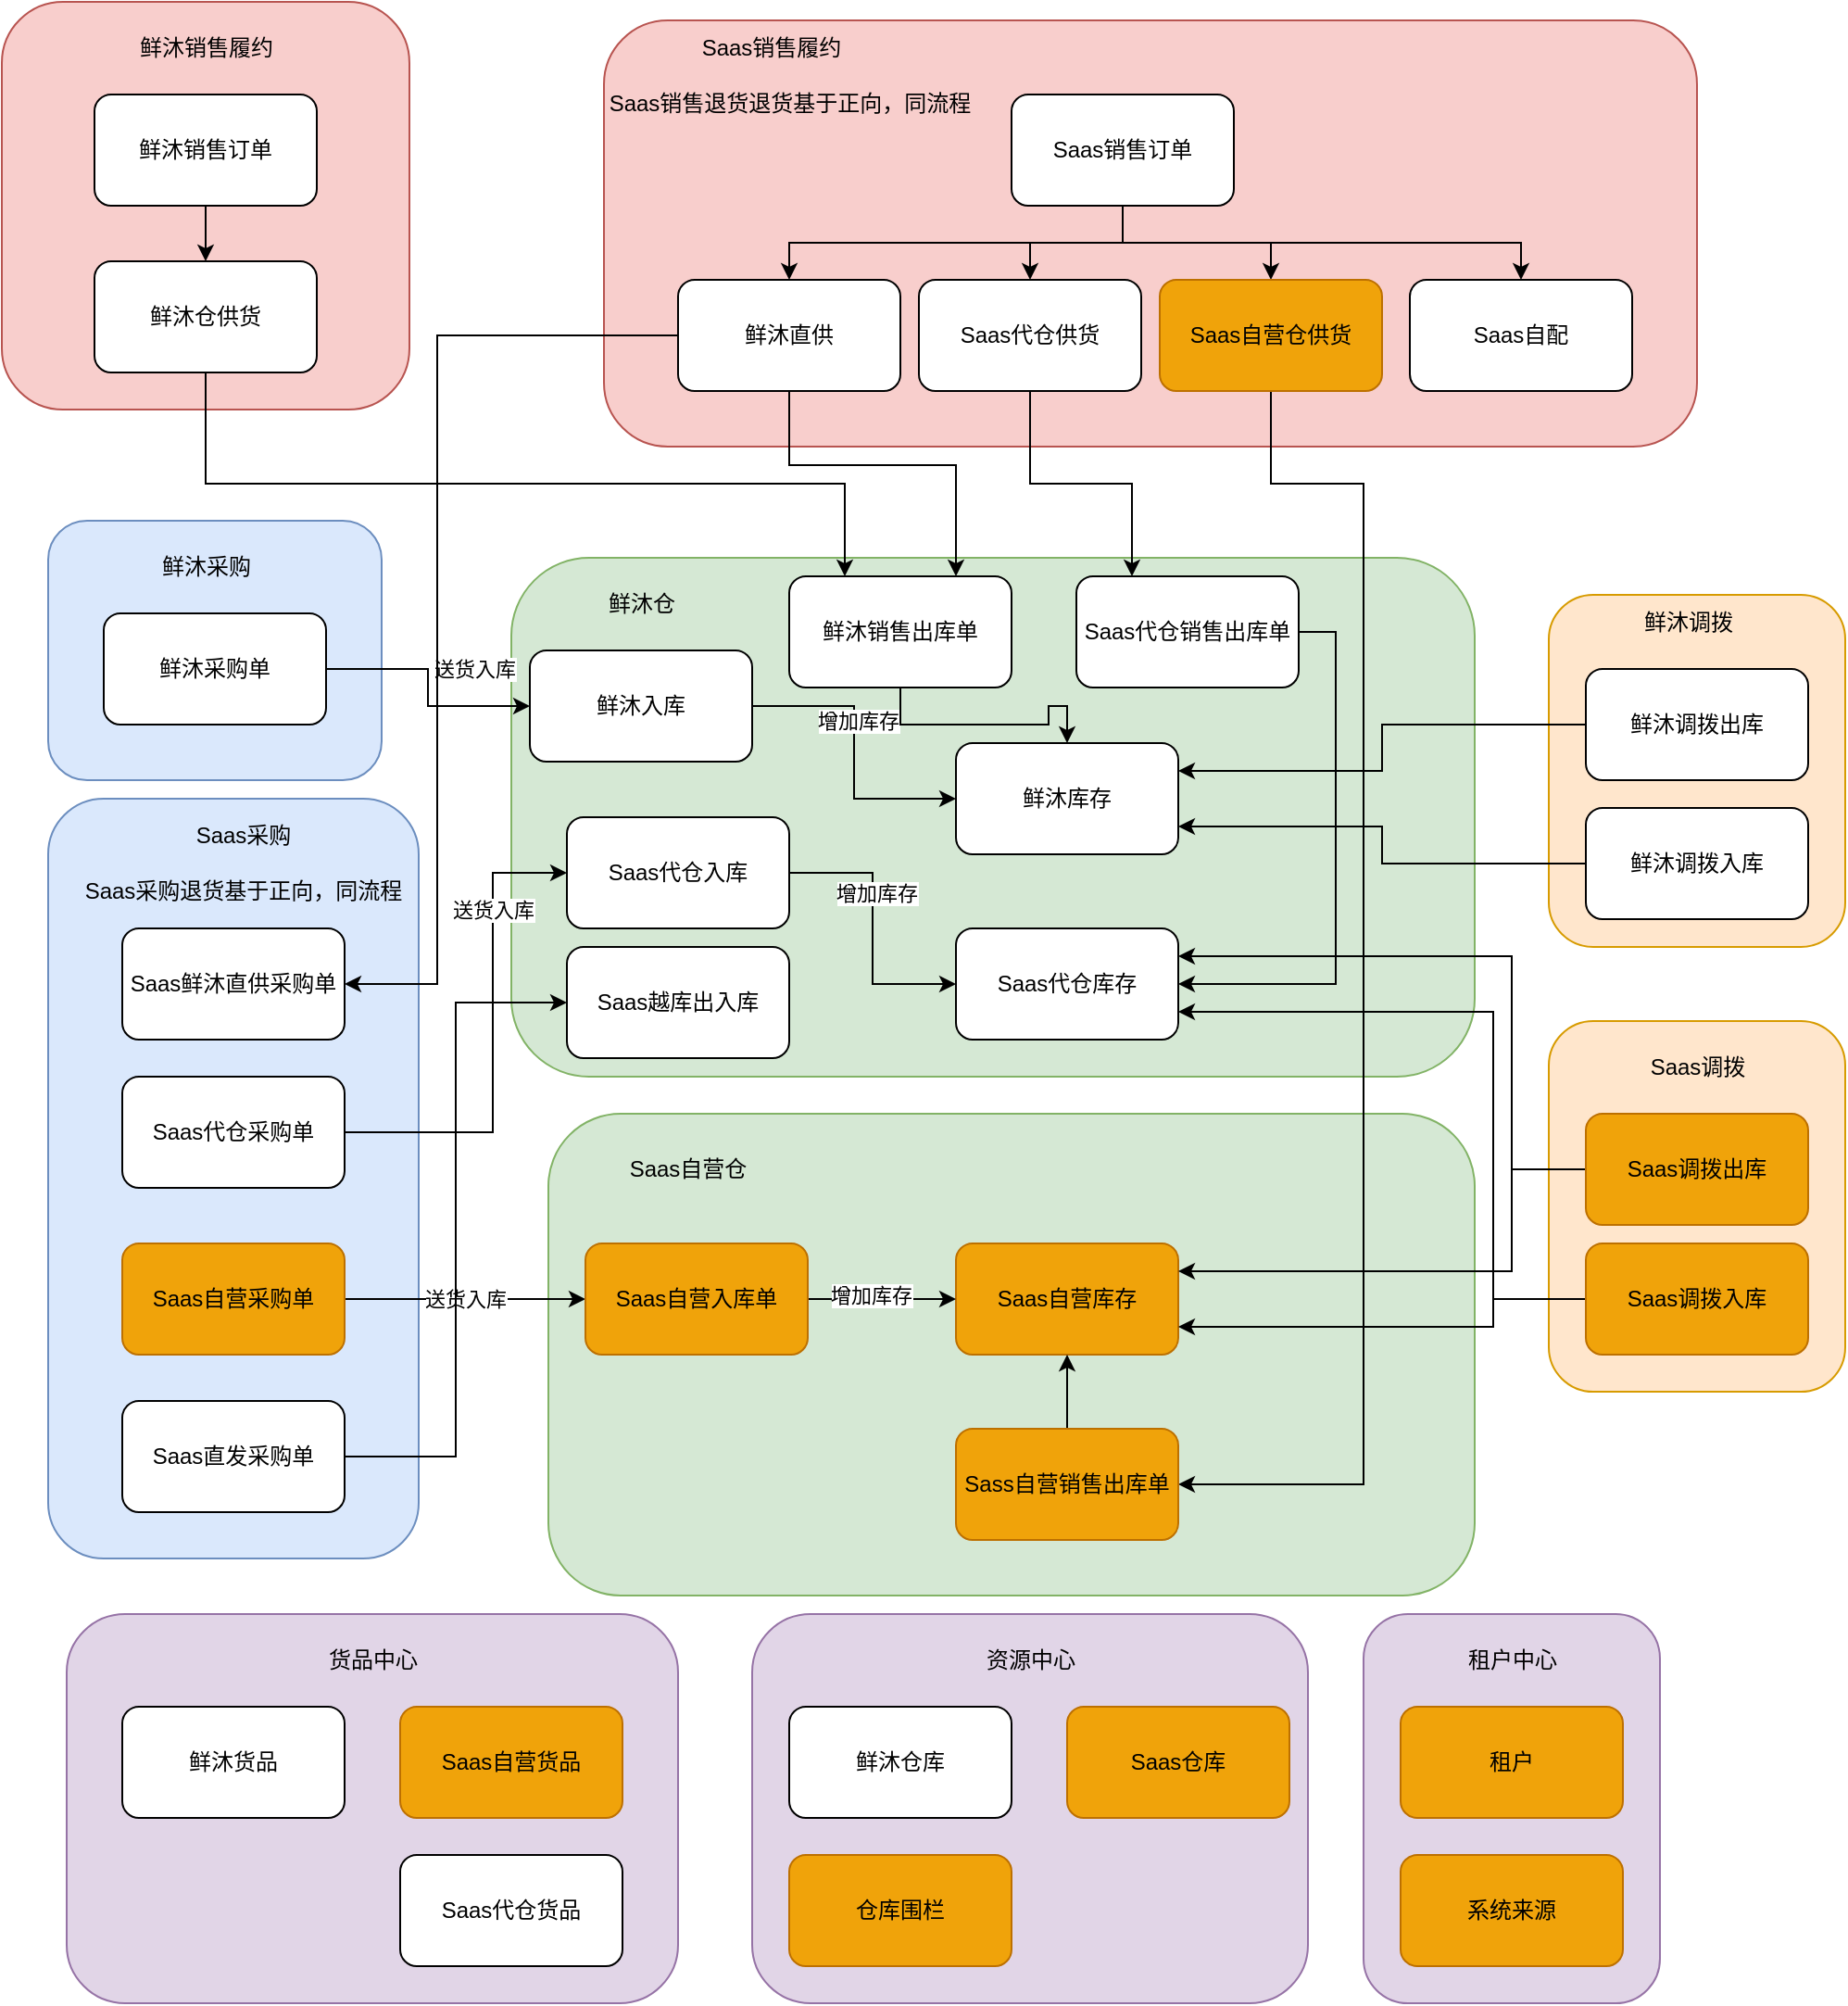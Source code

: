 <mxfile version="21.0.2" type="github">
  <diagram name="第 1 页" id="f-2jJQEc6FKJp3XA3CI6">
    <mxGraphModel dx="2261" dy="1972" grid="1" gridSize="10" guides="1" tooltips="1" connect="1" arrows="1" fold="1" page="1" pageScale="1" pageWidth="827" pageHeight="1169" math="0" shadow="0">
      <root>
        <mxCell id="0" />
        <mxCell id="1" parent="0" />
        <mxCell id="ygLd1LW2gUZxlhopZpIC-87" value="" style="rounded=1;whiteSpace=wrap;html=1;fillStyle=auto;fillColor=#d5e8d4;strokeColor=#82b366;" vertex="1" parent="1">
          <mxGeometry x="120" y="400" width="500" height="260" as="geometry" />
        </mxCell>
        <mxCell id="ygLd1LW2gUZxlhopZpIC-70" value="" style="rounded=1;whiteSpace=wrap;html=1;fillColor=#f8cecc;strokeColor=#b85450;" vertex="1" parent="1">
          <mxGeometry x="150" y="-190" width="590" height="230" as="geometry" />
        </mxCell>
        <mxCell id="ygLd1LW2gUZxlhopZpIC-68" value="" style="rounded=1;whiteSpace=wrap;html=1;fillColor=#f8cecc;strokeColor=#b85450;" vertex="1" parent="1">
          <mxGeometry x="-175" y="-200" width="220" height="220" as="geometry" />
        </mxCell>
        <mxCell id="ygLd1LW2gUZxlhopZpIC-60" value="" style="rounded=1;whiteSpace=wrap;html=1;fillColor=#ffe6cc;strokeColor=#d79b00;" vertex="1" parent="1">
          <mxGeometry x="660" y="350" width="160" height="200" as="geometry" />
        </mxCell>
        <mxCell id="ygLd1LW2gUZxlhopZpIC-58" value="" style="rounded=1;whiteSpace=wrap;html=1;fillColor=#ffe6cc;strokeColor=#d79b00;" vertex="1" parent="1">
          <mxGeometry x="660" y="120" width="160" height="190" as="geometry" />
        </mxCell>
        <mxCell id="ygLd1LW2gUZxlhopZpIC-39" value="" style="rounded=1;whiteSpace=wrap;html=1;fillColor=#e1d5e7;strokeColor=#9673a6;" vertex="1" parent="1">
          <mxGeometry x="230" y="670" width="300" height="210" as="geometry" />
        </mxCell>
        <mxCell id="ygLd1LW2gUZxlhopZpIC-28" value="" style="rounded=1;whiteSpace=wrap;html=1;fillColor=#e1d5e7;strokeColor=#9673a6;" vertex="1" parent="1">
          <mxGeometry x="-140" y="670" width="330" height="210" as="geometry" />
        </mxCell>
        <mxCell id="ygLd1LW2gUZxlhopZpIC-14" value="" style="rounded=1;whiteSpace=wrap;html=1;fillColor=#dae8fc;strokeColor=#6c8ebf;" vertex="1" parent="1">
          <mxGeometry x="-150" y="230" width="200" height="410" as="geometry" />
        </mxCell>
        <mxCell id="ygLd1LW2gUZxlhopZpIC-11" value="" style="rounded=1;whiteSpace=wrap;html=1;fillColor=#dae8fc;strokeColor=#6c8ebf;" vertex="1" parent="1">
          <mxGeometry x="-150" y="80" width="180" height="140" as="geometry" />
        </mxCell>
        <mxCell id="ygLd1LW2gUZxlhopZpIC-4" value="" style="rounded=1;whiteSpace=wrap;html=1;fillStyle=auto;fillColor=#d5e8d4;strokeColor=#82b366;" vertex="1" parent="1">
          <mxGeometry x="100" y="100" width="520" height="280" as="geometry" />
        </mxCell>
        <mxCell id="ygLd1LW2gUZxlhopZpIC-1" value="鲜沐库存" style="rounded=1;whiteSpace=wrap;html=1;" vertex="1" parent="1">
          <mxGeometry x="340" y="200" width="120" height="60" as="geometry" />
        </mxCell>
        <mxCell id="ygLd1LW2gUZxlhopZpIC-2" value="Saas代仓库存" style="rounded=1;whiteSpace=wrap;html=1;" vertex="1" parent="1">
          <mxGeometry x="340" y="300" width="120" height="60" as="geometry" />
        </mxCell>
        <mxCell id="ygLd1LW2gUZxlhopZpIC-3" value="Saas自营库存" style="rounded=1;whiteSpace=wrap;html=1;fillColor=#f0a30a;fontColor=#000000;strokeColor=#BD7000;" vertex="1" parent="1">
          <mxGeometry x="340" y="470" width="120" height="60" as="geometry" />
        </mxCell>
        <mxCell id="ygLd1LW2gUZxlhopZpIC-5" value="鲜沐仓" style="text;html=1;align=center;verticalAlign=middle;resizable=0;points=[];autosize=1;strokeColor=none;fillColor=none;" vertex="1" parent="1">
          <mxGeometry x="140" y="110" width="60" height="30" as="geometry" />
        </mxCell>
        <mxCell id="ygLd1LW2gUZxlhopZpIC-7" value="Saas自营仓" style="text;html=1;align=center;verticalAlign=middle;resizable=0;points=[];autosize=1;strokeColor=none;fillColor=none;" vertex="1" parent="1">
          <mxGeometry x="150" y="415" width="90" height="30" as="geometry" />
        </mxCell>
        <mxCell id="ygLd1LW2gUZxlhopZpIC-16" style="edgeStyle=orthogonalEdgeStyle;rounded=0;orthogonalLoop=1;jettySize=auto;html=1;exitX=1;exitY=0.5;exitDx=0;exitDy=0;" edge="1" parent="1" source="ygLd1LW2gUZxlhopZpIC-8" target="ygLd1LW2gUZxlhopZpIC-17">
          <mxGeometry relative="1" as="geometry">
            <mxPoint x="140" y="230" as="targetPoint" />
          </mxGeometry>
        </mxCell>
        <mxCell id="ygLd1LW2gUZxlhopZpIC-30" value="送货入库" style="edgeLabel;html=1;align=center;verticalAlign=middle;resizable=0;points=[];" vertex="1" connectable="0" parent="ygLd1LW2gUZxlhopZpIC-16">
          <mxGeometry x="0.169" y="4" relative="1" as="geometry">
            <mxPoint x="24" y="-16" as="offset" />
          </mxGeometry>
        </mxCell>
        <mxCell id="ygLd1LW2gUZxlhopZpIC-8" value="鲜沐采购单" style="rounded=1;whiteSpace=wrap;html=1;" vertex="1" parent="1">
          <mxGeometry x="-120" y="130" width="120" height="60" as="geometry" />
        </mxCell>
        <mxCell id="ygLd1LW2gUZxlhopZpIC-19" style="edgeStyle=orthogonalEdgeStyle;rounded=0;orthogonalLoop=1;jettySize=auto;html=1;exitX=1;exitY=0.5;exitDx=0;exitDy=0;entryX=0;entryY=0.5;entryDx=0;entryDy=0;" edge="1" parent="1" source="ygLd1LW2gUZxlhopZpIC-9" target="ygLd1LW2gUZxlhopZpIC-18">
          <mxGeometry relative="1" as="geometry">
            <Array as="points">
              <mxPoint x="90" y="410" />
              <mxPoint x="90" y="270" />
            </Array>
          </mxGeometry>
        </mxCell>
        <mxCell id="ygLd1LW2gUZxlhopZpIC-31" value="送货入库" style="edgeLabel;html=1;align=center;verticalAlign=middle;resizable=0;points=[];" vertex="1" connectable="0" parent="ygLd1LW2gUZxlhopZpIC-19">
          <mxGeometry x="0.514" y="3" relative="1" as="geometry">
            <mxPoint x="3" y="-3" as="offset" />
          </mxGeometry>
        </mxCell>
        <mxCell id="ygLd1LW2gUZxlhopZpIC-9" value="Saas代仓采购单" style="rounded=1;whiteSpace=wrap;html=1;" vertex="1" parent="1">
          <mxGeometry x="-110" y="380" width="120" height="60" as="geometry" />
        </mxCell>
        <mxCell id="ygLd1LW2gUZxlhopZpIC-23" value="送货入库" style="edgeStyle=orthogonalEdgeStyle;rounded=0;orthogonalLoop=1;jettySize=auto;html=1;exitX=1;exitY=0.5;exitDx=0;exitDy=0;" edge="1" parent="1" source="ygLd1LW2gUZxlhopZpIC-10" target="ygLd1LW2gUZxlhopZpIC-22">
          <mxGeometry relative="1" as="geometry" />
        </mxCell>
        <mxCell id="ygLd1LW2gUZxlhopZpIC-10" value="Saas自营采购单" style="rounded=1;whiteSpace=wrap;html=1;fillColor=#f0a30a;fontColor=#000000;strokeColor=#BD7000;" vertex="1" parent="1">
          <mxGeometry x="-110" y="470" width="120" height="60" as="geometry" />
        </mxCell>
        <mxCell id="ygLd1LW2gUZxlhopZpIC-12" value="鲜沐采购" style="text;html=1;align=center;verticalAlign=middle;resizable=0;points=[];autosize=1;strokeColor=none;fillColor=none;" vertex="1" parent="1">
          <mxGeometry x="-100" y="90" width="70" height="30" as="geometry" />
        </mxCell>
        <mxCell id="ygLd1LW2gUZxlhopZpIC-15" value="Saas采购" style="text;html=1;align=center;verticalAlign=middle;resizable=0;points=[];autosize=1;strokeColor=none;fillColor=none;" vertex="1" parent="1">
          <mxGeometry x="-80" y="235" width="70" height="30" as="geometry" />
        </mxCell>
        <mxCell id="ygLd1LW2gUZxlhopZpIC-21" style="edgeStyle=orthogonalEdgeStyle;rounded=0;orthogonalLoop=1;jettySize=auto;html=1;exitX=1;exitY=0.5;exitDx=0;exitDy=0;" edge="1" parent="1" source="ygLd1LW2gUZxlhopZpIC-17" target="ygLd1LW2gUZxlhopZpIC-1">
          <mxGeometry relative="1" as="geometry" />
        </mxCell>
        <mxCell id="ygLd1LW2gUZxlhopZpIC-32" value="增加库存" style="edgeLabel;html=1;align=center;verticalAlign=middle;resizable=0;points=[];" vertex="1" connectable="0" parent="ygLd1LW2gUZxlhopZpIC-21">
          <mxGeometry x="-0.215" y="2" relative="1" as="geometry">
            <mxPoint as="offset" />
          </mxGeometry>
        </mxCell>
        <mxCell id="ygLd1LW2gUZxlhopZpIC-17" value="鲜沐入库" style="rounded=1;whiteSpace=wrap;html=1;" vertex="1" parent="1">
          <mxGeometry x="110" y="150" width="120" height="60" as="geometry" />
        </mxCell>
        <mxCell id="ygLd1LW2gUZxlhopZpIC-20" style="edgeStyle=orthogonalEdgeStyle;rounded=0;orthogonalLoop=1;jettySize=auto;html=1;exitX=1;exitY=0.5;exitDx=0;exitDy=0;entryX=0;entryY=0.5;entryDx=0;entryDy=0;" edge="1" parent="1" source="ygLd1LW2gUZxlhopZpIC-18" target="ygLd1LW2gUZxlhopZpIC-2">
          <mxGeometry relative="1" as="geometry" />
        </mxCell>
        <mxCell id="ygLd1LW2gUZxlhopZpIC-33" value="增加库存" style="edgeLabel;html=1;align=center;verticalAlign=middle;resizable=0;points=[];" vertex="1" connectable="0" parent="ygLd1LW2gUZxlhopZpIC-20">
          <mxGeometry x="-0.262" y="2" relative="1" as="geometry">
            <mxPoint as="offset" />
          </mxGeometry>
        </mxCell>
        <mxCell id="ygLd1LW2gUZxlhopZpIC-18" value="Saas代仓入库" style="rounded=1;whiteSpace=wrap;html=1;" vertex="1" parent="1">
          <mxGeometry x="130" y="240" width="120" height="60" as="geometry" />
        </mxCell>
        <mxCell id="ygLd1LW2gUZxlhopZpIC-25" style="edgeStyle=orthogonalEdgeStyle;rounded=0;orthogonalLoop=1;jettySize=auto;html=1;exitX=1;exitY=0.5;exitDx=0;exitDy=0;" edge="1" parent="1" source="ygLd1LW2gUZxlhopZpIC-22" target="ygLd1LW2gUZxlhopZpIC-3">
          <mxGeometry relative="1" as="geometry" />
        </mxCell>
        <mxCell id="ygLd1LW2gUZxlhopZpIC-34" value="增加库存" style="edgeLabel;html=1;align=center;verticalAlign=middle;resizable=0;points=[];" vertex="1" connectable="0" parent="ygLd1LW2gUZxlhopZpIC-25">
          <mxGeometry x="-0.154" y="2" relative="1" as="geometry">
            <mxPoint as="offset" />
          </mxGeometry>
        </mxCell>
        <mxCell id="ygLd1LW2gUZxlhopZpIC-22" value="Saas自营入库单" style="rounded=1;whiteSpace=wrap;html=1;fillColor=#f0a30a;fontColor=#000000;strokeColor=#BD7000;" vertex="1" parent="1">
          <mxGeometry x="140" y="470" width="120" height="60" as="geometry" />
        </mxCell>
        <mxCell id="ygLd1LW2gUZxlhopZpIC-26" value="鲜沐货品" style="rounded=1;whiteSpace=wrap;html=1;" vertex="1" parent="1">
          <mxGeometry x="-110" y="720" width="120" height="60" as="geometry" />
        </mxCell>
        <mxCell id="ygLd1LW2gUZxlhopZpIC-27" value="Saas自营货品" style="rounded=1;whiteSpace=wrap;html=1;fillColor=#f0a30a;fontColor=#000000;strokeColor=#BD7000;" vertex="1" parent="1">
          <mxGeometry x="40" y="720" width="120" height="60" as="geometry" />
        </mxCell>
        <mxCell id="ygLd1LW2gUZxlhopZpIC-29" value="货品中心" style="text;html=1;align=center;verticalAlign=middle;resizable=0;points=[];autosize=1;strokeColor=none;fillColor=none;" vertex="1" parent="1">
          <mxGeometry x="-10" y="680" width="70" height="30" as="geometry" />
        </mxCell>
        <mxCell id="ygLd1LW2gUZxlhopZpIC-37" value="鲜沐仓库" style="rounded=1;whiteSpace=wrap;html=1;" vertex="1" parent="1">
          <mxGeometry x="250" y="720" width="120" height="60" as="geometry" />
        </mxCell>
        <mxCell id="ygLd1LW2gUZxlhopZpIC-38" value="Saas仓库" style="rounded=1;whiteSpace=wrap;html=1;fillColor=#f0a30a;fontColor=#000000;strokeColor=#BD7000;" vertex="1" parent="1">
          <mxGeometry x="400" y="720" width="120" height="60" as="geometry" />
        </mxCell>
        <mxCell id="ygLd1LW2gUZxlhopZpIC-40" value="资源中心" style="text;html=1;align=center;verticalAlign=middle;resizable=0;points=[];autosize=1;strokeColor=none;fillColor=none;" vertex="1" parent="1">
          <mxGeometry x="345" y="680" width="70" height="30" as="geometry" />
        </mxCell>
        <mxCell id="ygLd1LW2gUZxlhopZpIC-41" value="仓库围栏" style="rounded=1;whiteSpace=wrap;html=1;fillColor=#f0a30a;fontColor=#000000;strokeColor=#BD7000;" vertex="1" parent="1">
          <mxGeometry x="250" y="800" width="120" height="60" as="geometry" />
        </mxCell>
        <mxCell id="ygLd1LW2gUZxlhopZpIC-47" style="edgeStyle=orthogonalEdgeStyle;rounded=0;orthogonalLoop=1;jettySize=auto;html=1;exitX=0;exitY=0.5;exitDx=0;exitDy=0;entryX=1;entryY=0.25;entryDx=0;entryDy=0;" edge="1" parent="1" source="ygLd1LW2gUZxlhopZpIC-43" target="ygLd1LW2gUZxlhopZpIC-2">
          <mxGeometry relative="1" as="geometry">
            <Array as="points">
              <mxPoint x="640" y="430" />
              <mxPoint x="640" y="315" />
            </Array>
          </mxGeometry>
        </mxCell>
        <mxCell id="ygLd1LW2gUZxlhopZpIC-49" style="edgeStyle=orthogonalEdgeStyle;rounded=0;orthogonalLoop=1;jettySize=auto;html=1;exitX=0;exitY=0.5;exitDx=0;exitDy=0;entryX=1;entryY=0.25;entryDx=0;entryDy=0;" edge="1" parent="1" source="ygLd1LW2gUZxlhopZpIC-43" target="ygLd1LW2gUZxlhopZpIC-3">
          <mxGeometry relative="1" as="geometry">
            <Array as="points">
              <mxPoint x="640" y="430" />
              <mxPoint x="640" y="485" />
            </Array>
          </mxGeometry>
        </mxCell>
        <mxCell id="ygLd1LW2gUZxlhopZpIC-43" value="Saas调拨出库" style="rounded=1;whiteSpace=wrap;html=1;fillColor=#f0a30a;fontColor=#000000;strokeColor=#BD7000;" vertex="1" parent="1">
          <mxGeometry x="680" y="400" width="120" height="60" as="geometry" />
        </mxCell>
        <mxCell id="ygLd1LW2gUZxlhopZpIC-48" style="edgeStyle=orthogonalEdgeStyle;rounded=0;orthogonalLoop=1;jettySize=auto;html=1;exitX=0;exitY=0.5;exitDx=0;exitDy=0;entryX=1;entryY=0.75;entryDx=0;entryDy=0;" edge="1" parent="1" source="ygLd1LW2gUZxlhopZpIC-44" target="ygLd1LW2gUZxlhopZpIC-3">
          <mxGeometry relative="1" as="geometry">
            <Array as="points">
              <mxPoint x="630" y="500" />
              <mxPoint x="630" y="515" />
            </Array>
          </mxGeometry>
        </mxCell>
        <mxCell id="ygLd1LW2gUZxlhopZpIC-50" style="edgeStyle=orthogonalEdgeStyle;rounded=0;orthogonalLoop=1;jettySize=auto;html=1;exitX=0;exitY=0.5;exitDx=0;exitDy=0;entryX=1;entryY=0.75;entryDx=0;entryDy=0;" edge="1" parent="1" source="ygLd1LW2gUZxlhopZpIC-44" target="ygLd1LW2gUZxlhopZpIC-2">
          <mxGeometry relative="1" as="geometry">
            <Array as="points">
              <mxPoint x="630" y="500" />
              <mxPoint x="630" y="345" />
            </Array>
          </mxGeometry>
        </mxCell>
        <mxCell id="ygLd1LW2gUZxlhopZpIC-44" value="Saas调拨入库" style="rounded=1;whiteSpace=wrap;html=1;fillColor=#f0a30a;fontColor=#000000;strokeColor=#BD7000;" vertex="1" parent="1">
          <mxGeometry x="680" y="470" width="120" height="60" as="geometry" />
        </mxCell>
        <mxCell id="ygLd1LW2gUZxlhopZpIC-56" style="edgeStyle=orthogonalEdgeStyle;rounded=0;orthogonalLoop=1;jettySize=auto;html=1;exitX=0;exitY=0.5;exitDx=0;exitDy=0;entryX=1;entryY=0.25;entryDx=0;entryDy=0;" edge="1" parent="1" source="ygLd1LW2gUZxlhopZpIC-52" target="ygLd1LW2gUZxlhopZpIC-1">
          <mxGeometry relative="1" as="geometry" />
        </mxCell>
        <mxCell id="ygLd1LW2gUZxlhopZpIC-52" value="鲜沐调拨出库" style="rounded=1;whiteSpace=wrap;html=1;" vertex="1" parent="1">
          <mxGeometry x="680" y="160" width="120" height="60" as="geometry" />
        </mxCell>
        <mxCell id="ygLd1LW2gUZxlhopZpIC-57" style="edgeStyle=orthogonalEdgeStyle;rounded=0;orthogonalLoop=1;jettySize=auto;html=1;exitX=0;exitY=0.5;exitDx=0;exitDy=0;entryX=1;entryY=0.75;entryDx=0;entryDy=0;" edge="1" parent="1" source="ygLd1LW2gUZxlhopZpIC-53" target="ygLd1LW2gUZxlhopZpIC-1">
          <mxGeometry relative="1" as="geometry" />
        </mxCell>
        <mxCell id="ygLd1LW2gUZxlhopZpIC-53" value="鲜沐调拨入库" style="rounded=1;whiteSpace=wrap;html=1;" vertex="1" parent="1">
          <mxGeometry x="680" y="235" width="120" height="60" as="geometry" />
        </mxCell>
        <mxCell id="ygLd1LW2gUZxlhopZpIC-59" value="鲜沐调拨" style="text;html=1;align=center;verticalAlign=middle;resizable=0;points=[];autosize=1;strokeColor=none;fillColor=none;" vertex="1" parent="1">
          <mxGeometry x="700" y="120" width="70" height="30" as="geometry" />
        </mxCell>
        <mxCell id="ygLd1LW2gUZxlhopZpIC-61" value="Saas调拨" style="text;html=1;align=center;verticalAlign=middle;resizable=0;points=[];autosize=1;strokeColor=none;fillColor=none;" vertex="1" parent="1">
          <mxGeometry x="705" y="360" width="70" height="30" as="geometry" />
        </mxCell>
        <mxCell id="ygLd1LW2gUZxlhopZpIC-72" style="edgeStyle=orthogonalEdgeStyle;rounded=0;orthogonalLoop=1;jettySize=auto;html=1;exitX=0.5;exitY=1;exitDx=0;exitDy=0;entryX=0.5;entryY=0;entryDx=0;entryDy=0;" edge="1" parent="1" source="ygLd1LW2gUZxlhopZpIC-62" target="ygLd1LW2gUZxlhopZpIC-66">
          <mxGeometry relative="1" as="geometry" />
        </mxCell>
        <mxCell id="ygLd1LW2gUZxlhopZpIC-62" value="鲜沐销售订单" style="rounded=1;whiteSpace=wrap;html=1;" vertex="1" parent="1">
          <mxGeometry x="-125" y="-150" width="120" height="60" as="geometry" />
        </mxCell>
        <mxCell id="ygLd1LW2gUZxlhopZpIC-73" style="edgeStyle=orthogonalEdgeStyle;rounded=0;orthogonalLoop=1;jettySize=auto;html=1;exitX=0.5;exitY=1;exitDx=0;exitDy=0;" edge="1" parent="1" source="ygLd1LW2gUZxlhopZpIC-64" target="ygLd1LW2gUZxlhopZpIC-65">
          <mxGeometry relative="1" as="geometry" />
        </mxCell>
        <mxCell id="ygLd1LW2gUZxlhopZpIC-74" style="edgeStyle=orthogonalEdgeStyle;rounded=0;orthogonalLoop=1;jettySize=auto;html=1;exitX=0.5;exitY=1;exitDx=0;exitDy=0;" edge="1" parent="1" source="ygLd1LW2gUZxlhopZpIC-64" target="ygLd1LW2gUZxlhopZpIC-67">
          <mxGeometry relative="1" as="geometry" />
        </mxCell>
        <mxCell id="ygLd1LW2gUZxlhopZpIC-93" style="edgeStyle=orthogonalEdgeStyle;rounded=0;orthogonalLoop=1;jettySize=auto;html=1;exitX=0.5;exitY=1;exitDx=0;exitDy=0;" edge="1" parent="1" source="ygLd1LW2gUZxlhopZpIC-64" target="ygLd1LW2gUZxlhopZpIC-92">
          <mxGeometry relative="1" as="geometry" />
        </mxCell>
        <mxCell id="ygLd1LW2gUZxlhopZpIC-95" style="edgeStyle=orthogonalEdgeStyle;rounded=0;orthogonalLoop=1;jettySize=auto;html=1;exitX=0.5;exitY=1;exitDx=0;exitDy=0;" edge="1" parent="1" source="ygLd1LW2gUZxlhopZpIC-64" target="ygLd1LW2gUZxlhopZpIC-94">
          <mxGeometry relative="1" as="geometry" />
        </mxCell>
        <mxCell id="ygLd1LW2gUZxlhopZpIC-64" value="Saas销售订单" style="rounded=1;whiteSpace=wrap;html=1;" vertex="1" parent="1">
          <mxGeometry x="370" y="-150" width="120" height="60" as="geometry" />
        </mxCell>
        <mxCell id="ygLd1LW2gUZxlhopZpIC-85" style="edgeStyle=orthogonalEdgeStyle;rounded=0;orthogonalLoop=1;jettySize=auto;html=1;exitX=0.5;exitY=1;exitDx=0;exitDy=0;entryX=0.25;entryY=0;entryDx=0;entryDy=0;" edge="1" parent="1" source="ygLd1LW2gUZxlhopZpIC-65" target="ygLd1LW2gUZxlhopZpIC-80">
          <mxGeometry relative="1" as="geometry" />
        </mxCell>
        <mxCell id="ygLd1LW2gUZxlhopZpIC-65" value="Saas代仓供货" style="rounded=1;whiteSpace=wrap;html=1;" vertex="1" parent="1">
          <mxGeometry x="320" y="-50" width="120" height="60" as="geometry" />
        </mxCell>
        <mxCell id="ygLd1LW2gUZxlhopZpIC-84" style="edgeStyle=orthogonalEdgeStyle;rounded=0;orthogonalLoop=1;jettySize=auto;html=1;exitX=0.5;exitY=1;exitDx=0;exitDy=0;entryX=0.25;entryY=0;entryDx=0;entryDy=0;" edge="1" parent="1" source="ygLd1LW2gUZxlhopZpIC-66" target="ygLd1LW2gUZxlhopZpIC-81">
          <mxGeometry relative="1" as="geometry">
            <Array as="points">
              <mxPoint x="-65" y="60" />
              <mxPoint x="280" y="60" />
            </Array>
          </mxGeometry>
        </mxCell>
        <mxCell id="ygLd1LW2gUZxlhopZpIC-66" value="鲜沐仓供货" style="rounded=1;whiteSpace=wrap;html=1;" vertex="1" parent="1">
          <mxGeometry x="-125" y="-60" width="120" height="60" as="geometry" />
        </mxCell>
        <mxCell id="ygLd1LW2gUZxlhopZpIC-86" style="edgeStyle=orthogonalEdgeStyle;rounded=0;orthogonalLoop=1;jettySize=auto;html=1;exitX=0.5;exitY=1;exitDx=0;exitDy=0;entryX=1;entryY=0.5;entryDx=0;entryDy=0;" edge="1" parent="1" source="ygLd1LW2gUZxlhopZpIC-67" target="ygLd1LW2gUZxlhopZpIC-78">
          <mxGeometry relative="1" as="geometry">
            <Array as="points">
              <mxPoint x="510" y="60" />
              <mxPoint x="560" y="60" />
              <mxPoint x="560" y="600" />
            </Array>
          </mxGeometry>
        </mxCell>
        <mxCell id="ygLd1LW2gUZxlhopZpIC-67" value="Saas自营仓供货" style="rounded=1;whiteSpace=wrap;html=1;fillColor=#f0a30a;fontColor=#000000;strokeColor=#BD7000;" vertex="1" parent="1">
          <mxGeometry x="450" y="-50" width="120" height="60" as="geometry" />
        </mxCell>
        <mxCell id="ygLd1LW2gUZxlhopZpIC-69" value="鲜沐销售履约" style="text;html=1;align=center;verticalAlign=middle;resizable=0;points=[];autosize=1;strokeColor=none;fillColor=none;" vertex="1" parent="1">
          <mxGeometry x="-115" y="-190" width="100" height="30" as="geometry" />
        </mxCell>
        <mxCell id="ygLd1LW2gUZxlhopZpIC-71" value="Saas销售履约" style="text;html=1;align=center;verticalAlign=middle;resizable=0;points=[];autosize=1;strokeColor=none;fillColor=none;" vertex="1" parent="1">
          <mxGeometry x="190" y="-190" width="100" height="30" as="geometry" />
        </mxCell>
        <mxCell id="ygLd1LW2gUZxlhopZpIC-79" style="edgeStyle=orthogonalEdgeStyle;rounded=0;orthogonalLoop=1;jettySize=auto;html=1;exitX=0.5;exitY=0;exitDx=0;exitDy=0;entryX=0.5;entryY=1;entryDx=0;entryDy=0;" edge="1" parent="1" source="ygLd1LW2gUZxlhopZpIC-78" target="ygLd1LW2gUZxlhopZpIC-3">
          <mxGeometry relative="1" as="geometry" />
        </mxCell>
        <mxCell id="ygLd1LW2gUZxlhopZpIC-78" value="Sass自营销售出库单" style="rounded=1;whiteSpace=wrap;html=1;fillColor=#f0a30a;fontColor=#000000;strokeColor=#BD7000;" vertex="1" parent="1">
          <mxGeometry x="340" y="570" width="120" height="60" as="geometry" />
        </mxCell>
        <mxCell id="ygLd1LW2gUZxlhopZpIC-82" style="edgeStyle=orthogonalEdgeStyle;rounded=0;orthogonalLoop=1;jettySize=auto;html=1;exitX=1;exitY=0.5;exitDx=0;exitDy=0;entryX=1;entryY=0.5;entryDx=0;entryDy=0;" edge="1" parent="1" source="ygLd1LW2gUZxlhopZpIC-80" target="ygLd1LW2gUZxlhopZpIC-2">
          <mxGeometry relative="1" as="geometry" />
        </mxCell>
        <mxCell id="ygLd1LW2gUZxlhopZpIC-80" value="Saas代仓销售出库单" style="rounded=1;whiteSpace=wrap;html=1;" vertex="1" parent="1">
          <mxGeometry x="405" y="110" width="120" height="60" as="geometry" />
        </mxCell>
        <mxCell id="ygLd1LW2gUZxlhopZpIC-83" style="edgeStyle=orthogonalEdgeStyle;rounded=0;orthogonalLoop=1;jettySize=auto;html=1;exitX=0.5;exitY=1;exitDx=0;exitDy=0;" edge="1" parent="1" source="ygLd1LW2gUZxlhopZpIC-81" target="ygLd1LW2gUZxlhopZpIC-1">
          <mxGeometry relative="1" as="geometry" />
        </mxCell>
        <mxCell id="ygLd1LW2gUZxlhopZpIC-81" value="鲜沐销售出库单" style="rounded=1;whiteSpace=wrap;html=1;" vertex="1" parent="1">
          <mxGeometry x="250" y="110" width="120" height="60" as="geometry" />
        </mxCell>
        <mxCell id="ygLd1LW2gUZxlhopZpIC-88" value="Saas代仓货品" style="rounded=1;whiteSpace=wrap;html=1;" vertex="1" parent="1">
          <mxGeometry x="40" y="800" width="120" height="60" as="geometry" />
        </mxCell>
        <mxCell id="ygLd1LW2gUZxlhopZpIC-112" style="edgeStyle=orthogonalEdgeStyle;rounded=0;orthogonalLoop=1;jettySize=auto;html=1;exitX=1;exitY=0.5;exitDx=0;exitDy=0;entryX=0;entryY=0.5;entryDx=0;entryDy=0;" edge="1" parent="1" source="ygLd1LW2gUZxlhopZpIC-89" target="ygLd1LW2gUZxlhopZpIC-111">
          <mxGeometry relative="1" as="geometry" />
        </mxCell>
        <mxCell id="ygLd1LW2gUZxlhopZpIC-89" value="Saas直发采购单" style="rounded=1;whiteSpace=wrap;html=1;" vertex="1" parent="1">
          <mxGeometry x="-110" y="555" width="120" height="60" as="geometry" />
        </mxCell>
        <mxCell id="ygLd1LW2gUZxlhopZpIC-91" value="Saas鲜沐直供采购单" style="rounded=1;whiteSpace=wrap;html=1;" vertex="1" parent="1">
          <mxGeometry x="-110" y="300" width="120" height="60" as="geometry" />
        </mxCell>
        <mxCell id="ygLd1LW2gUZxlhopZpIC-96" style="edgeStyle=orthogonalEdgeStyle;rounded=0;orthogonalLoop=1;jettySize=auto;html=1;exitX=0.5;exitY=1;exitDx=0;exitDy=0;entryX=0.75;entryY=0;entryDx=0;entryDy=0;" edge="1" parent="1" source="ygLd1LW2gUZxlhopZpIC-92" target="ygLd1LW2gUZxlhopZpIC-81">
          <mxGeometry relative="1" as="geometry">
            <Array as="points">
              <mxPoint x="250" y="50" />
              <mxPoint x="340" y="50" />
            </Array>
          </mxGeometry>
        </mxCell>
        <mxCell id="ygLd1LW2gUZxlhopZpIC-97" style="edgeStyle=orthogonalEdgeStyle;rounded=0;orthogonalLoop=1;jettySize=auto;html=1;exitX=0;exitY=0.5;exitDx=0;exitDy=0;entryX=1;entryY=0.5;entryDx=0;entryDy=0;" edge="1" parent="1" source="ygLd1LW2gUZxlhopZpIC-92" target="ygLd1LW2gUZxlhopZpIC-91">
          <mxGeometry relative="1" as="geometry">
            <Array as="points">
              <mxPoint x="60" y="-20" />
              <mxPoint x="60" y="330" />
            </Array>
          </mxGeometry>
        </mxCell>
        <mxCell id="ygLd1LW2gUZxlhopZpIC-92" value="鲜沐直供" style="rounded=1;whiteSpace=wrap;html=1;" vertex="1" parent="1">
          <mxGeometry x="190" y="-50" width="120" height="60" as="geometry" />
        </mxCell>
        <mxCell id="ygLd1LW2gUZxlhopZpIC-94" value="Saas自配" style="rounded=1;whiteSpace=wrap;html=1;" vertex="1" parent="1">
          <mxGeometry x="585" y="-50" width="120" height="60" as="geometry" />
        </mxCell>
        <mxCell id="ygLd1LW2gUZxlhopZpIC-101" value="Saas采购退货基于正向，同流程" style="text;html=1;align=center;verticalAlign=middle;resizable=0;points=[];autosize=1;strokeColor=none;fillColor=none;" vertex="1" parent="1">
          <mxGeometry x="-140" y="265" width="190" height="30" as="geometry" />
        </mxCell>
        <mxCell id="ygLd1LW2gUZxlhopZpIC-103" value="Saas销售退货退货基于正向，同流程" style="text;html=1;align=center;verticalAlign=middle;resizable=0;points=[];autosize=1;strokeColor=none;fillColor=none;" vertex="1" parent="1">
          <mxGeometry x="140" y="-160" width="220" height="30" as="geometry" />
        </mxCell>
        <mxCell id="ygLd1LW2gUZxlhopZpIC-104" value="" style="rounded=1;whiteSpace=wrap;html=1;fillColor=#e1d5e7;strokeColor=#9673a6;" vertex="1" parent="1">
          <mxGeometry x="560" y="670" width="160" height="210" as="geometry" />
        </mxCell>
        <mxCell id="ygLd1LW2gUZxlhopZpIC-106" value="租户" style="rounded=1;whiteSpace=wrap;html=1;fillColor=#f0a30a;fontColor=#000000;strokeColor=#BD7000;" vertex="1" parent="1">
          <mxGeometry x="580" y="720" width="120" height="60" as="geometry" />
        </mxCell>
        <mxCell id="ygLd1LW2gUZxlhopZpIC-107" value="租户中心" style="text;html=1;align=center;verticalAlign=middle;resizable=0;points=[];autosize=1;strokeColor=none;fillColor=none;" vertex="1" parent="1">
          <mxGeometry x="605" y="680" width="70" height="30" as="geometry" />
        </mxCell>
        <mxCell id="ygLd1LW2gUZxlhopZpIC-108" value="系统来源" style="rounded=1;whiteSpace=wrap;html=1;fillColor=#f0a30a;fontColor=#000000;strokeColor=#BD7000;" vertex="1" parent="1">
          <mxGeometry x="580" y="800" width="120" height="60" as="geometry" />
        </mxCell>
        <mxCell id="ygLd1LW2gUZxlhopZpIC-111" value="Saas越库出入库" style="rounded=1;whiteSpace=wrap;html=1;" vertex="1" parent="1">
          <mxGeometry x="130" y="310" width="120" height="60" as="geometry" />
        </mxCell>
      </root>
    </mxGraphModel>
  </diagram>
</mxfile>
